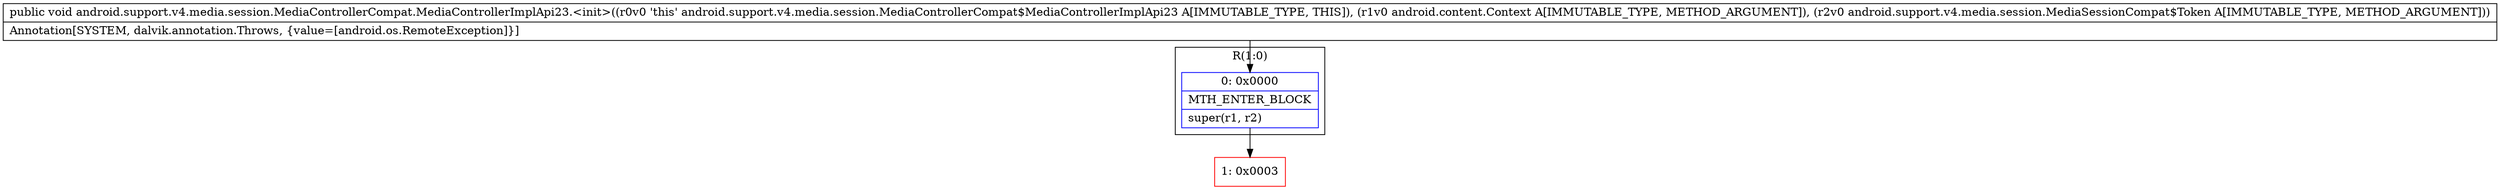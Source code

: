 digraph "CFG forandroid.support.v4.media.session.MediaControllerCompat.MediaControllerImplApi23.\<init\>(Landroid\/content\/Context;Landroid\/support\/v4\/media\/session\/MediaSessionCompat$Token;)V" {
subgraph cluster_Region_153346689 {
label = "R(1:0)";
node [shape=record,color=blue];
Node_0 [shape=record,label="{0\:\ 0x0000|MTH_ENTER_BLOCK\l|super(r1, r2)\l}"];
}
Node_1 [shape=record,color=red,label="{1\:\ 0x0003}"];
MethodNode[shape=record,label="{public void android.support.v4.media.session.MediaControllerCompat.MediaControllerImplApi23.\<init\>((r0v0 'this' android.support.v4.media.session.MediaControllerCompat$MediaControllerImplApi23 A[IMMUTABLE_TYPE, THIS]), (r1v0 android.content.Context A[IMMUTABLE_TYPE, METHOD_ARGUMENT]), (r2v0 android.support.v4.media.session.MediaSessionCompat$Token A[IMMUTABLE_TYPE, METHOD_ARGUMENT]))  | Annotation[SYSTEM, dalvik.annotation.Throws, \{value=[android.os.RemoteException]\}]\l}"];
MethodNode -> Node_0;
Node_0 -> Node_1;
}

